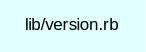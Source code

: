 digraph TopLevel {
    compound = true
    bgcolor = lightcyan1
    fontname = Arial
    fontsize = 8
    label = "lib/version.rb"
    node [
        fontname = Arial,
        fontsize = 8,
        color = black
    ]

}

